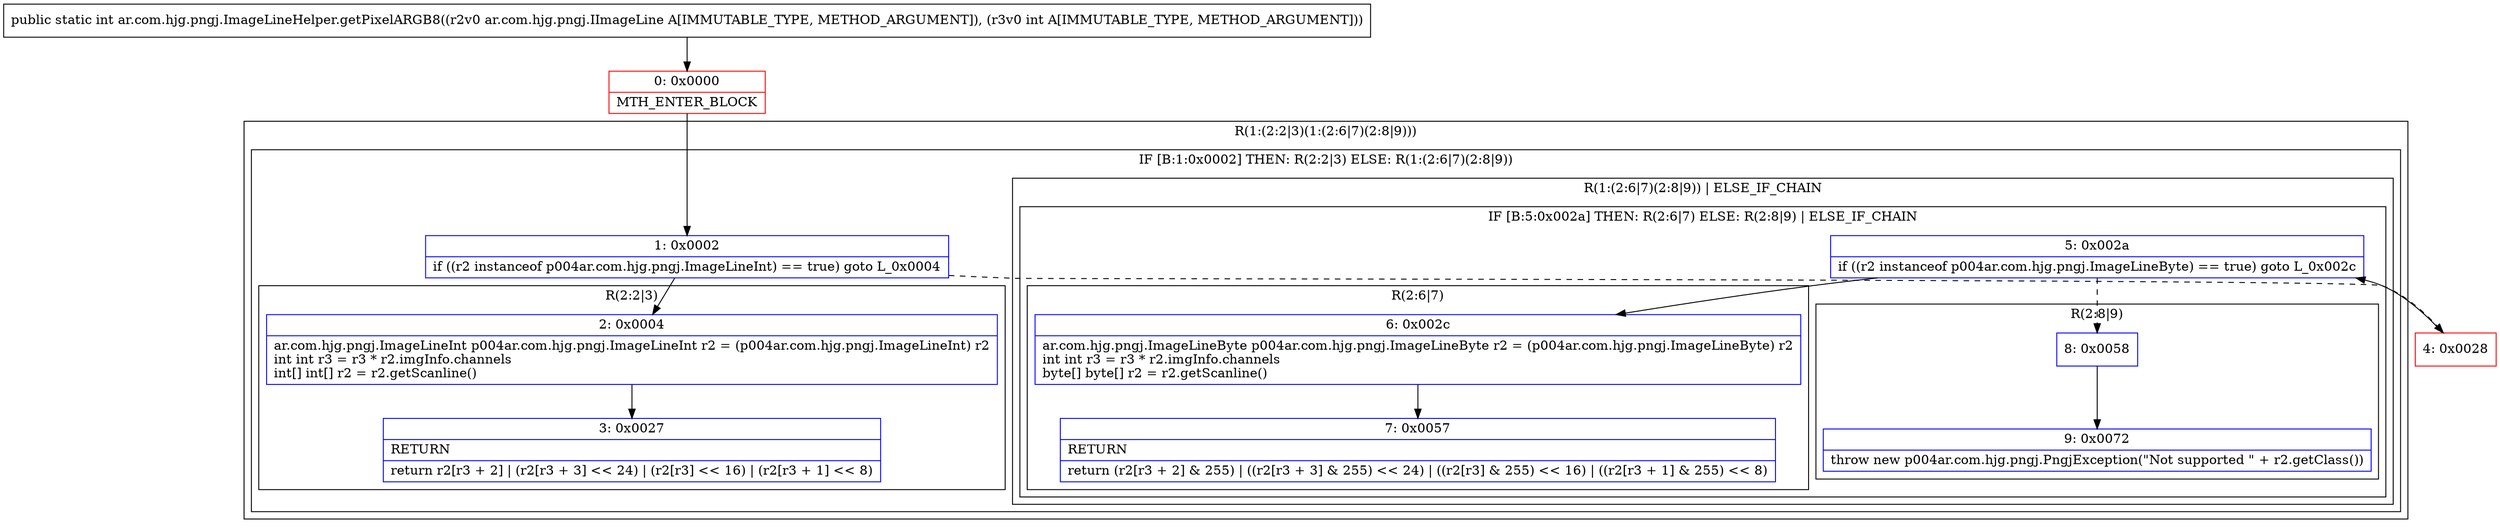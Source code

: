 digraph "CFG forar.com.hjg.pngj.ImageLineHelper.getPixelARGB8(Lar\/com\/hjg\/pngj\/IImageLine;I)I" {
subgraph cluster_Region_602927274 {
label = "R(1:(2:2|3)(1:(2:6|7)(2:8|9)))";
node [shape=record,color=blue];
subgraph cluster_IfRegion_1490619601 {
label = "IF [B:1:0x0002] THEN: R(2:2|3) ELSE: R(1:(2:6|7)(2:8|9))";
node [shape=record,color=blue];
Node_1 [shape=record,label="{1\:\ 0x0002|if ((r2 instanceof p004ar.com.hjg.pngj.ImageLineInt) == true) goto L_0x0004\l}"];
subgraph cluster_Region_1888583455 {
label = "R(2:2|3)";
node [shape=record,color=blue];
Node_2 [shape=record,label="{2\:\ 0x0004|ar.com.hjg.pngj.ImageLineInt p004ar.com.hjg.pngj.ImageLineInt r2 = (p004ar.com.hjg.pngj.ImageLineInt) r2\lint int r3 = r3 * r2.imgInfo.channels\lint[] int[] r2 = r2.getScanline()\l}"];
Node_3 [shape=record,label="{3\:\ 0x0027|RETURN\l|return r2[r3 + 2] \| (r2[r3 + 3] \<\< 24) \| (r2[r3] \<\< 16) \| (r2[r3 + 1] \<\< 8)\l}"];
}
subgraph cluster_Region_1226078198 {
label = "R(1:(2:6|7)(2:8|9)) | ELSE_IF_CHAIN\l";
node [shape=record,color=blue];
subgraph cluster_IfRegion_303615941 {
label = "IF [B:5:0x002a] THEN: R(2:6|7) ELSE: R(2:8|9) | ELSE_IF_CHAIN\l";
node [shape=record,color=blue];
Node_5 [shape=record,label="{5\:\ 0x002a|if ((r2 instanceof p004ar.com.hjg.pngj.ImageLineByte) == true) goto L_0x002c\l}"];
subgraph cluster_Region_1848220469 {
label = "R(2:6|7)";
node [shape=record,color=blue];
Node_6 [shape=record,label="{6\:\ 0x002c|ar.com.hjg.pngj.ImageLineByte p004ar.com.hjg.pngj.ImageLineByte r2 = (p004ar.com.hjg.pngj.ImageLineByte) r2\lint int r3 = r3 * r2.imgInfo.channels\lbyte[] byte[] r2 = r2.getScanline()\l}"];
Node_7 [shape=record,label="{7\:\ 0x0057|RETURN\l|return (r2[r3 + 2] & 255) \| ((r2[r3 + 3] & 255) \<\< 24) \| ((r2[r3] & 255) \<\< 16) \| ((r2[r3 + 1] & 255) \<\< 8)\l}"];
}
subgraph cluster_Region_1311643532 {
label = "R(2:8|9)";
node [shape=record,color=blue];
Node_8 [shape=record,label="{8\:\ 0x0058}"];
Node_9 [shape=record,label="{9\:\ 0x0072|throw new p004ar.com.hjg.pngj.PngjException(\"Not supported \" + r2.getClass())\l}"];
}
}
}
}
}
Node_0 [shape=record,color=red,label="{0\:\ 0x0000|MTH_ENTER_BLOCK\l}"];
Node_4 [shape=record,color=red,label="{4\:\ 0x0028}"];
MethodNode[shape=record,label="{public static int ar.com.hjg.pngj.ImageLineHelper.getPixelARGB8((r2v0 ar.com.hjg.pngj.IImageLine A[IMMUTABLE_TYPE, METHOD_ARGUMENT]), (r3v0 int A[IMMUTABLE_TYPE, METHOD_ARGUMENT])) }"];
MethodNode -> Node_0;
Node_1 -> Node_2;
Node_1 -> Node_4[style=dashed];
Node_2 -> Node_3;
Node_5 -> Node_6;
Node_5 -> Node_8[style=dashed];
Node_6 -> Node_7;
Node_8 -> Node_9;
Node_0 -> Node_1;
Node_4 -> Node_5;
}


